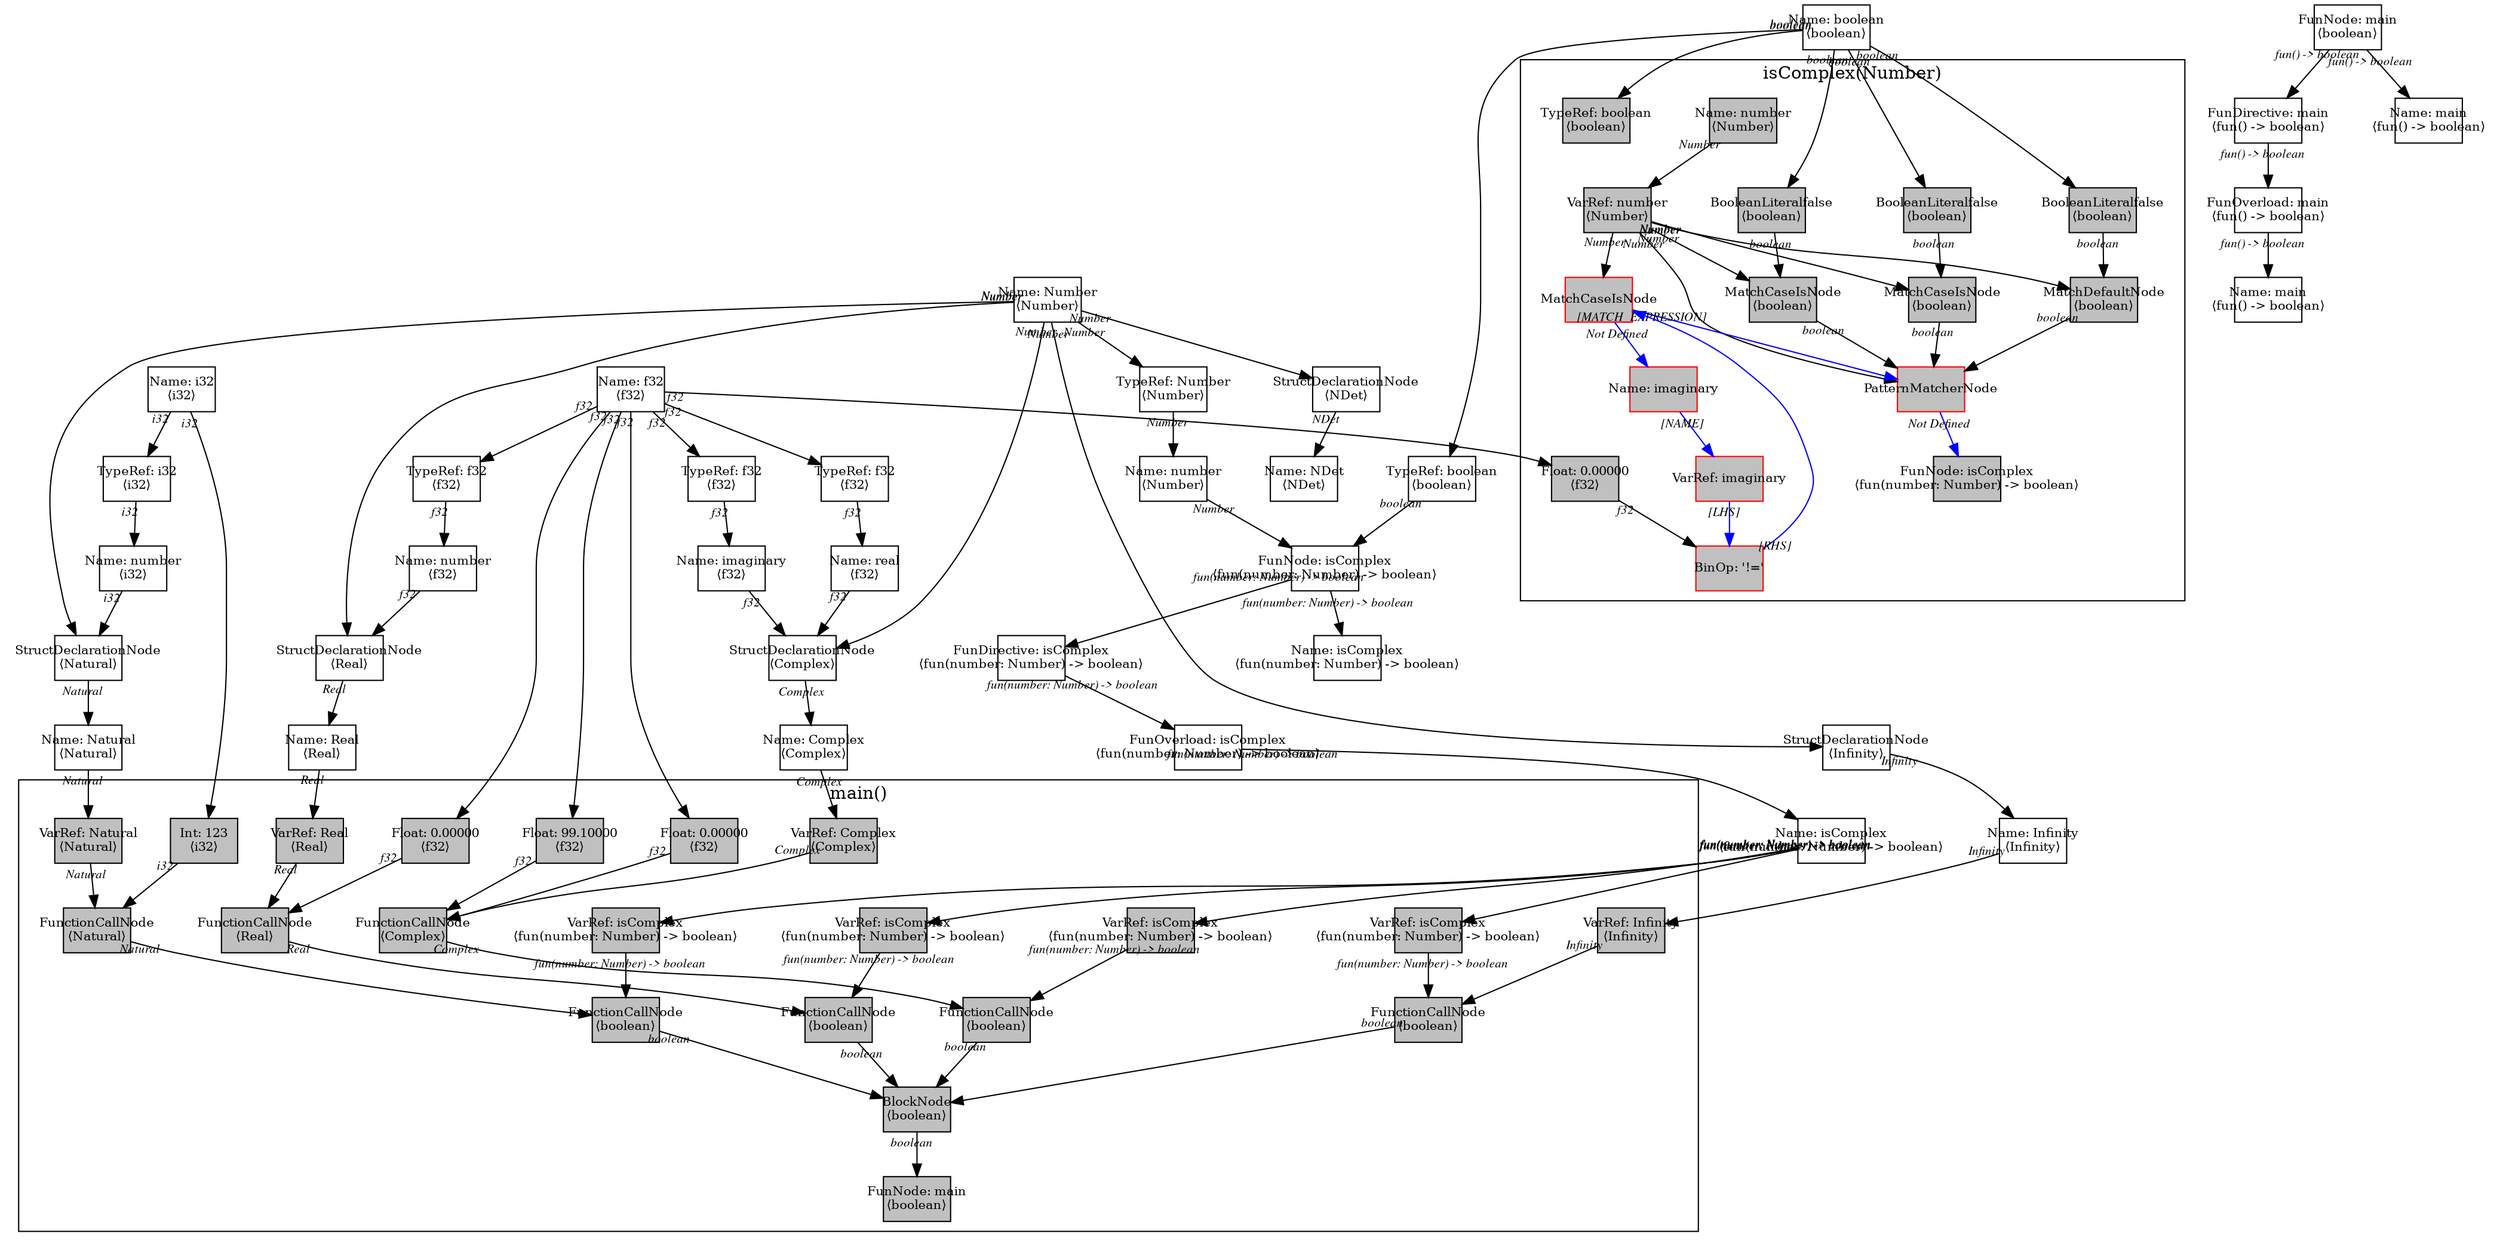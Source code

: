 digraph Document {
  node [shape=box,fixedsize=shape fontsize=10]
  1 [label="Name: i32\n⟨i32⟩", fillcolor=grey];
  2 [label="Name: f32\n⟨f32⟩", fillcolor=grey];
  3 [label="Name: boolean\n⟨boolean⟩", fillcolor=grey];
  4 [label="Name: Number\n⟨Number⟩", fillcolor=grey];
  5 [label="StructDeclarationNode\n⟨Infinity⟩", fillcolor=grey];
  6 [label="Name: Infinity\n⟨Infinity⟩", fillcolor=grey];
  7 [label="StructDeclarationNode\n⟨NDet⟩", fillcolor=grey];
  8 [label="Name: NDet\n⟨NDet⟩", fillcolor=grey];
  9 [label="StructDeclarationNode\n⟨Real⟩", fillcolor=grey];
  10 [label="TypeRef: f32\n⟨f32⟩", fillcolor=grey];
  11 [label="Name: number\n⟨f32⟩", fillcolor=grey];
  12 [label="Name: Real\n⟨Real⟩", fillcolor=grey];
  13 [label="StructDeclarationNode\n⟨Natural⟩", fillcolor=grey];
  14 [label="TypeRef: i32\n⟨i32⟩", fillcolor=grey];
  15 [label="Name: number\n⟨i32⟩", fillcolor=grey];
  16 [label="Name: Natural\n⟨Natural⟩", fillcolor=grey];
  17 [label="StructDeclarationNode\n⟨Complex⟩", fillcolor=grey];
  18 [label="TypeRef: f32\n⟨f32⟩", fillcolor=grey];
  19 [label="Name: real\n⟨f32⟩", fillcolor=grey];
  20 [label="TypeRef: f32\n⟨f32⟩", fillcolor=grey];
  21 [label="Name: imaginary\n⟨f32⟩", fillcolor=grey];
  22 [label="Name: Complex\n⟨Complex⟩", fillcolor=grey];
  23 [label="FunOverload: isComplex\n⟨fun(number: Number) -> boolean⟩", fillcolor=grey];
  24 [label="FunDirective: isComplex\n⟨fun(number: Number) -> boolean⟩", fillcolor=grey];
  25 [label="FunNode: isComplex\n⟨fun(number: Number) -> boolean⟩", fillcolor=grey];
  26 [label="TypeRef: Number\n⟨Number⟩", fillcolor=grey];
  27 [label="Name: number\n⟨Number⟩", fillcolor=grey];
  28 [label="TypeRef: boolean\n⟨boolean⟩", fillcolor=grey];
  29 [label="Name: isComplex\n⟨fun(number: Number) -> boolean⟩", fillcolor=grey];
  30 [label="Name: isComplex\n⟨fun(number: Number) -> boolean⟩", fillcolor=grey];
  31 [label="FunOverload: main\n⟨fun() -> boolean⟩", fillcolor=grey];
  32 [label="FunDirective: main\n⟨fun() -> boolean⟩", fillcolor=grey];
  33 [label="FunNode: main\n⟨boolean⟩", fillcolor=grey];
  34 [label="Name: main\n⟨fun() -> boolean⟩", fillcolor=grey];
  35 [label="Name: main\n⟨fun() -> boolean⟩", fillcolor=grey];
  subgraph cluster0 {
    node [style=filled, fillcolor=grey];
    36 [label="BlockNode\n⟨boolean⟩", fillcolor=grey];
    37 [label="FunctionCallNode\n⟨boolean⟩", fillcolor=grey];
    38 [label="VarRef: isComplex\n⟨fun(number: Number) -> boolean⟩", fillcolor=grey];
    39 [label="VarRef: Infinity\n⟨Infinity⟩", fillcolor=grey];
    40 [label="FunctionCallNode\n⟨boolean⟩", fillcolor=grey];
    41 [label="VarRef: isComplex\n⟨fun(number: Number) -> boolean⟩", fillcolor=grey];
    42 [label="FunctionCallNode\n⟨Real⟩", fillcolor=grey];
    43 [label="VarRef: Real\n⟨Real⟩", fillcolor=grey];
    44 [label="Float: 0.00000\n⟨f32⟩", fillcolor=grey];
    45 [label="FunctionCallNode\n⟨boolean⟩", fillcolor=grey];
    46 [label="VarRef: isComplex\n⟨fun(number: Number) -> boolean⟩", fillcolor=grey];
    47 [label="FunctionCallNode\n⟨Natural⟩", fillcolor=grey];
    48 [label="VarRef: Natural\n⟨Natural⟩", fillcolor=grey];
    49 [label="Int: 123\n⟨i32⟩", fillcolor=grey];
    50 [label="FunctionCallNode\n⟨boolean⟩", fillcolor=grey];
    51 [label="VarRef: isComplex\n⟨fun(number: Number) -> boolean⟩", fillcolor=grey];
    52 [label="FunctionCallNode\n⟨Complex⟩", fillcolor=grey];
    53 [label="VarRef: Complex\n⟨Complex⟩", fillcolor=grey];
    54 [label="Float: 0.00000\n⟨f32⟩", fillcolor=grey];
    55 [label="Float: 99.10000\n⟨f32⟩", fillcolor=grey];
    56 [label="FunNode: main\n⟨boolean⟩", fillcolor=grey];
    36 -> 56[taillabel="boolean" labeldistance="1" fontname="times  italic" fontsize = 10 color="black" ];
    37 -> 36[taillabel="boolean" labeldistance="1" fontname="times  italic" fontsize = 10 color="black" ];
    38 -> 37[taillabel="fun(number: Number) -> boolean" labeldistance="1" fontname="times  italic" fontsize = 10 color="black" ];
    39 -> 37[taillabel="Infinity" labeldistance="1" fontname="times  italic" fontsize = 10 color="black" ];
    40 -> 36[taillabel="boolean" labeldistance="1" fontname="times  italic" fontsize = 10 color="black" ];
    41 -> 40[taillabel="fun(number: Number) -> boolean" labeldistance="1" fontname="times  italic" fontsize = 10 color="black" ];
    42 -> 40[taillabel="Real" labeldistance="1" fontname="times  italic" fontsize = 10 color="black" ];
    43 -> 42[taillabel="Real" labeldistance="1" fontname="times  italic" fontsize = 10 color="black" ];
    44 -> 42[taillabel="f32" labeldistance="1" fontname="times  italic" fontsize = 10 color="black" ];
    45 -> 36[taillabel="boolean" labeldistance="1" fontname="times  italic" fontsize = 10 color="black" ];
    46 -> 45[taillabel="fun(number: Number) -> boolean" labeldistance="1" fontname="times  italic" fontsize = 10 color="black" ];
    47 -> 45[taillabel="Natural" labeldistance="1" fontname="times  italic" fontsize = 10 color="black" ];
    48 -> 47[taillabel="Natural" labeldistance="1" fontname="times  italic" fontsize = 10 color="black" ];
    49 -> 47[taillabel="i32" labeldistance="1" fontname="times  italic" fontsize = 10 color="black" ];
    50 -> 36[taillabel="boolean" labeldistance="1" fontname="times  italic" fontsize = 10 color="black" ];
    51 -> 50[taillabel="fun(number: Number) -> boolean" labeldistance="1" fontname="times  italic" fontsize = 10 color="black" ];
    52 -> 50[taillabel="Complex" labeldistance="1" fontname="times  italic" fontsize = 10 color="black" ];
    53 -> 52[taillabel="Complex" labeldistance="1" fontname="times  italic" fontsize = 10 color="black" ];
    54 -> 52[taillabel="f32" labeldistance="1" fontname="times  italic" fontsize = 10 color="black" ];
    55 -> 52[taillabel="f32" labeldistance="1" fontname="times  italic" fontsize = 10 color="black" ];
  label = "main()";
}
  subgraph cluster1 {
    node [style=filled, fillcolor=grey];
    57 [label="Name: number\n⟨Number⟩", fillcolor=grey];
    58 [label="PatternMatcherNode", fillcolor=grey, color=red];
    59 [label="VarRef: number\n⟨Number⟩", fillcolor=grey];
    60 [label="MatchCaseIsNode\n⟨boolean⟩", fillcolor=grey];
    61 [label="BooleanLiteralfalse\n⟨boolean⟩", fillcolor=grey];
    62 [label="MatchCaseIsNode\n⟨boolean⟩", fillcolor=grey];
    63 [label="BooleanLiteralfalse\n⟨boolean⟩", fillcolor=grey];
    64 [label="MatchCaseIsNode", fillcolor=grey, color=red];
    65 [label="Name: imaginary", fillcolor=grey, color=red];
    66 [label="BinOp: '!='", fillcolor=grey, color=red];
    67 [label="VarRef: imaginary", fillcolor=grey, color=red];
    68 [label="Float: 0.00000\n⟨f32⟩", fillcolor=grey];
    69 [label="MatchDefaultNode\n⟨boolean⟩", fillcolor=grey];
    70 [label="BooleanLiteralfalse\n⟨boolean⟩", fillcolor=grey];
    71 [label="FunNode: isComplex\n⟨fun(number: Number) -> boolean⟩", fillcolor=grey];
    72 [label="TypeRef: boolean\n⟨boolean⟩", fillcolor=grey];
    57 -> 59[taillabel="Number" labeldistance="1" fontname="times  italic" fontsize = 10 color="black" ];
    58 -> 71[taillabel="Not Defined" labeldistance="1" fontname="times  italic" fontsize = 10 color="blue" ];
    59 -> 58[taillabel="Number" labeldistance="1" fontname="times  italic" fontsize = 10 color="black" ];
    59 -> 60[taillabel="Number" labeldistance="1" fontname="times  italic" fontsize = 10 color="black" ];
    59 -> 62[taillabel="Number" labeldistance="1" fontname="times  italic" fontsize = 10 color="black" ];
    59 -> 64[taillabel="Number" labeldistance="1" fontname="times  italic" fontsize = 10 color="black" ];
    59 -> 69[taillabel="Number" labeldistance="1" fontname="times  italic" fontsize = 10 color="black" ];
    60 -> 58[taillabel="boolean" labeldistance="1" fontname="times  italic" fontsize = 10 color="black" ];
    61 -> 60[taillabel="boolean" labeldistance="1" fontname="times  italic" fontsize = 10 color="black" ];
    62 -> 58[taillabel="boolean" labeldistance="1" fontname="times  italic" fontsize = 10 color="black" ];
    63 -> 62[taillabel="boolean" labeldistance="1" fontname="times  italic" fontsize = 10 color="black" ];
    64 -> 65[taillabel="Not Defined" labeldistance="1" fontname="times  italic" fontsize = 10 color="blue" ];
    64 -> 58[taillabel="[MATCH_EXPRESSION]" labeldistance="1" fontname="times  italic" fontsize = 10 color="blue" ];
    65 -> 67[taillabel="[NAME]" labeldistance="1" fontname="times  italic" fontsize = 10 color="blue" ];
    66 -> 64[taillabel="[RHS]" labeldistance="1" fontname="times  italic" fontsize = 10 color="blue" ];
    67 -> 66[taillabel="[LHS]" labeldistance="1" fontname="times  italic" fontsize = 10 color="blue" ];
    68 -> 66[taillabel="f32" labeldistance="1" fontname="times  italic" fontsize = 10 color="black" ];
    69 -> 58[taillabel="boolean" labeldistance="1" fontname="times  italic" fontsize = 10 color="black" ];
    70 -> 69[taillabel="boolean" labeldistance="1" fontname="times  italic" fontsize = 10 color="black" ];
  label = "isComplex(Number)";
}
  1 -> 14[taillabel="i32" labeldistance="1" fontname="times  italic" fontsize = 10 color="black" ];
  1 -> 49[taillabel="i32" labeldistance="1" fontname="times  italic" fontsize = 10 color="black" ];
  2 -> 10[taillabel="f32" labeldistance="1" fontname="times  italic" fontsize = 10 color="black" ];
  2 -> 18[taillabel="f32" labeldistance="1" fontname="times  italic" fontsize = 10 color="black" ];
  2 -> 20[taillabel="f32" labeldistance="1" fontname="times  italic" fontsize = 10 color="black" ];
  2 -> 44[taillabel="f32" labeldistance="1" fontname="times  italic" fontsize = 10 color="black" ];
  2 -> 54[taillabel="f32" labeldistance="1" fontname="times  italic" fontsize = 10 color="black" ];
  2 -> 55[taillabel="f32" labeldistance="1" fontname="times  italic" fontsize = 10 color="black" ];
  2 -> 68[taillabel="f32" labeldistance="1" fontname="times  italic" fontsize = 10 color="black" ];
  3 -> 28[taillabel="boolean" labeldistance="1" fontname="times  italic" fontsize = 10 color="black" ];
  3 -> 61[taillabel="boolean" labeldistance="1" fontname="times  italic" fontsize = 10 color="black" ];
  3 -> 63[taillabel="boolean" labeldistance="1" fontname="times  italic" fontsize = 10 color="black" ];
  3 -> 70[taillabel="boolean" labeldistance="1" fontname="times  italic" fontsize = 10 color="black" ];
  3 -> 72[taillabel="boolean" labeldistance="1" fontname="times  italic" fontsize = 10 color="black" ];
  4 -> 5[taillabel="Number" labeldistance="1" fontname="times  italic" fontsize = 10 color="black" ];
  4 -> 7[taillabel="Number" labeldistance="1" fontname="times  italic" fontsize = 10 color="black" ];
  4 -> 9[taillabel="Number" labeldistance="1" fontname="times  italic" fontsize = 10 color="black" ];
  4 -> 13[taillabel="Number" labeldistance="1" fontname="times  italic" fontsize = 10 color="black" ];
  4 -> 17[taillabel="Number" labeldistance="1" fontname="times  italic" fontsize = 10 color="black" ];
  4 -> 26[taillabel="Number" labeldistance="1" fontname="times  italic" fontsize = 10 color="black" ];
  5 -> 6[taillabel="Infinity" labeldistance="1" fontname="times  italic" fontsize = 10 color="black" ];
  6 -> 39[taillabel="Infinity" labeldistance="1" fontname="times  italic" fontsize = 10 color="black" ];
  7 -> 8[taillabel="NDet" labeldistance="1" fontname="times  italic" fontsize = 10 color="black" ];
  9 -> 12[taillabel="Real" labeldistance="1" fontname="times  italic" fontsize = 10 color="black" ];
  10 -> 11[taillabel="f32" labeldistance="1" fontname="times  italic" fontsize = 10 color="black" ];
  11 -> 9[taillabel="f32" labeldistance="1" fontname="times  italic" fontsize = 10 color="black" ];
  12 -> 43[taillabel="Real" labeldistance="1" fontname="times  italic" fontsize = 10 color="black" ];
  13 -> 16[taillabel="Natural" labeldistance="1" fontname="times  italic" fontsize = 10 color="black" ];
  14 -> 15[taillabel="i32" labeldistance="1" fontname="times  italic" fontsize = 10 color="black" ];
  15 -> 13[taillabel="i32" labeldistance="1" fontname="times  italic" fontsize = 10 color="black" ];
  16 -> 48[taillabel="Natural" labeldistance="1" fontname="times  italic" fontsize = 10 color="black" ];
  17 -> 22[taillabel="Complex" labeldistance="1" fontname="times  italic" fontsize = 10 color="black" ];
  18 -> 19[taillabel="f32" labeldistance="1" fontname="times  italic" fontsize = 10 color="black" ];
  19 -> 17[taillabel="f32" labeldistance="1" fontname="times  italic" fontsize = 10 color="black" ];
  20 -> 21[taillabel="f32" labeldistance="1" fontname="times  italic" fontsize = 10 color="black" ];
  21 -> 17[taillabel="f32" labeldistance="1" fontname="times  italic" fontsize = 10 color="black" ];
  22 -> 53[taillabel="Complex" labeldistance="1" fontname="times  italic" fontsize = 10 color="black" ];
  23 -> 30[taillabel="fun(number: Number) -> boolean" labeldistance="1" fontname="times  italic" fontsize = 10 color="black" ];
  24 -> 23[taillabel="fun(number: Number) -> boolean" labeldistance="1" fontname="times  italic" fontsize = 10 color="black" ];
  25 -> 29[taillabel="fun(number: Number) -> boolean" labeldistance="1" fontname="times  italic" fontsize = 10 color="black" ];
  25 -> 24[taillabel="fun(number: Number) -> boolean" labeldistance="1" fontname="times  italic" fontsize = 10 color="black" ];
  26 -> 27[taillabel="Number" labeldistance="1" fontname="times  italic" fontsize = 10 color="black" ];
  27 -> 25[taillabel="Number" labeldistance="1" fontname="times  italic" fontsize = 10 color="black" ];
  28 -> 25[taillabel="boolean" labeldistance="1" fontname="times  italic" fontsize = 10 color="black" ];
  30 -> 38[taillabel="fun(number: Number) -> boolean" labeldistance="1" fontname="times  italic" fontsize = 10 color="black" ];
  30 -> 41[taillabel="fun(number: Number) -> boolean" labeldistance="1" fontname="times  italic" fontsize = 10 color="black" ];
  30 -> 46[taillabel="fun(number: Number) -> boolean" labeldistance="1" fontname="times  italic" fontsize = 10 color="black" ];
  30 -> 51[taillabel="fun(number: Number) -> boolean" labeldistance="1" fontname="times  italic" fontsize = 10 color="black" ];
  31 -> 35[taillabel="fun() -> boolean" labeldistance="1" fontname="times  italic" fontsize = 10 color="black" ];
  32 -> 31[taillabel="fun() -> boolean" labeldistance="1" fontname="times  italic" fontsize = 10 color="black" ];
  33 -> 34[taillabel="fun() -> boolean" labeldistance="1" fontname="times  italic" fontsize = 10 color="black" ];
  33 -> 32[taillabel="fun() -> boolean" labeldistance="1" fontname="times  italic" fontsize = 10 color="black" ];
  label="";
}

